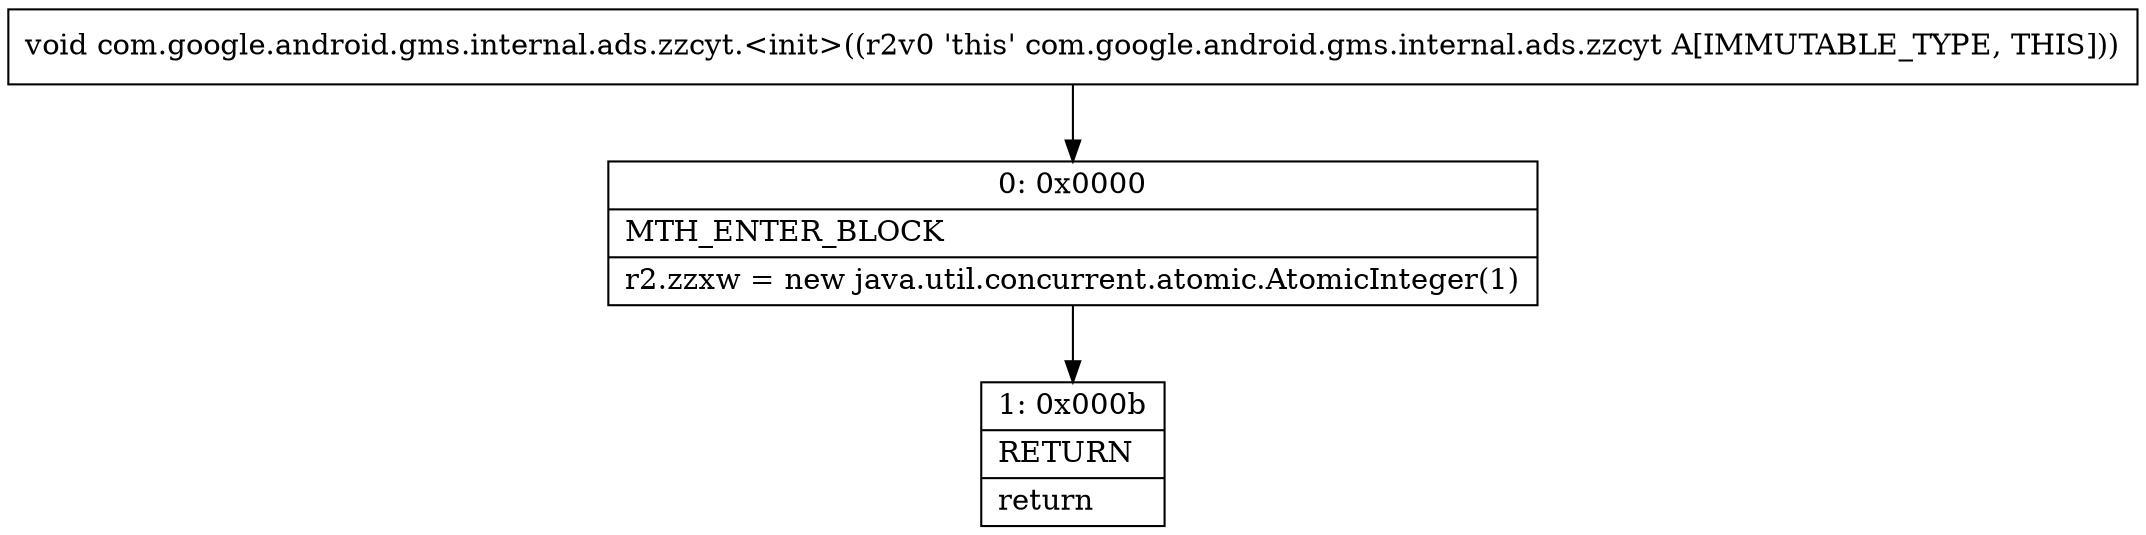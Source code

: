 digraph "CFG forcom.google.android.gms.internal.ads.zzcyt.\<init\>()V" {
Node_0 [shape=record,label="{0\:\ 0x0000|MTH_ENTER_BLOCK\l|r2.zzxw = new java.util.concurrent.atomic.AtomicInteger(1)\l}"];
Node_1 [shape=record,label="{1\:\ 0x000b|RETURN\l|return\l}"];
MethodNode[shape=record,label="{void com.google.android.gms.internal.ads.zzcyt.\<init\>((r2v0 'this' com.google.android.gms.internal.ads.zzcyt A[IMMUTABLE_TYPE, THIS])) }"];
MethodNode -> Node_0;
Node_0 -> Node_1;
}

